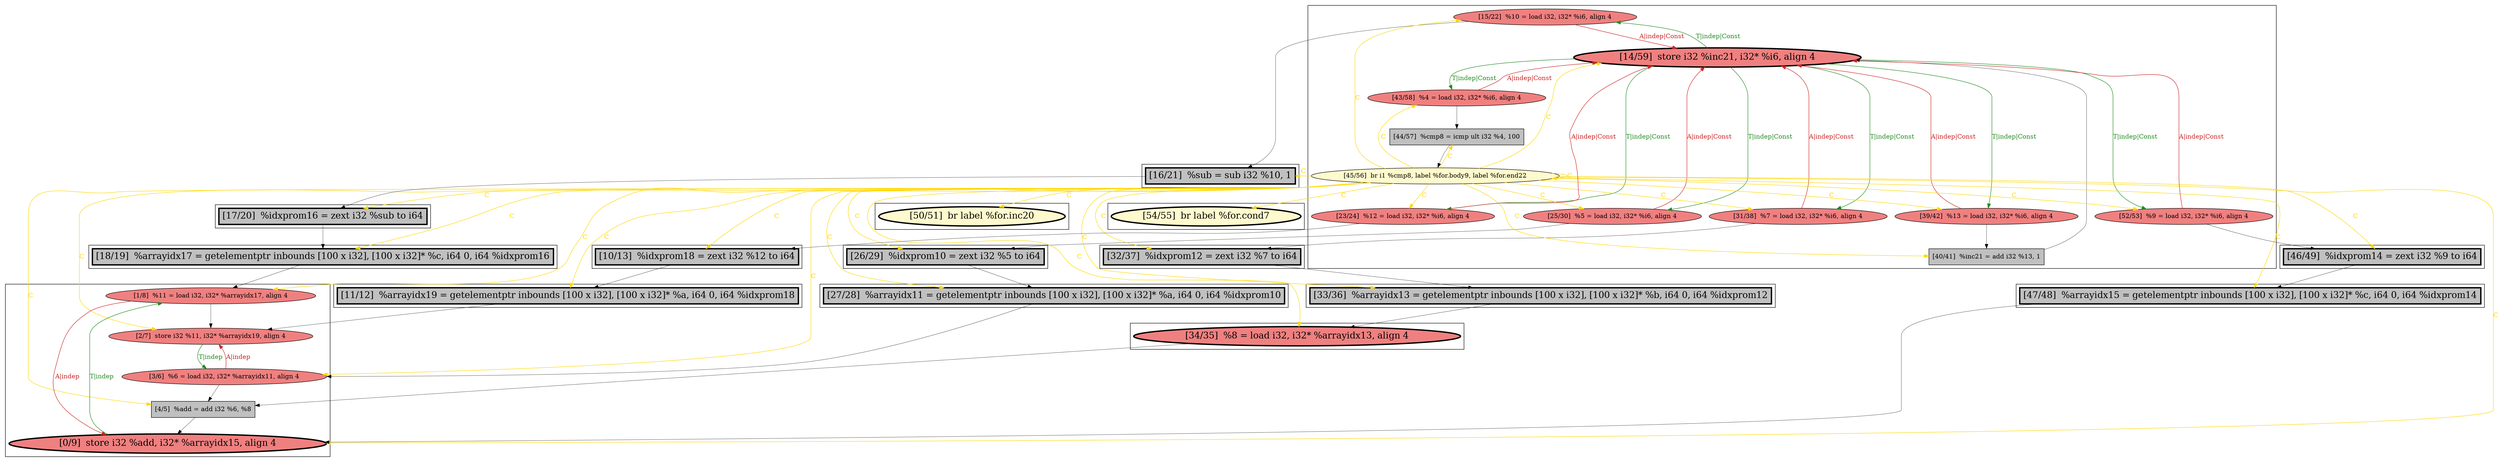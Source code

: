 
digraph G {



node513->node517 [style=solid,color=firebrick3,label="A|indep|Const",penwidth=1.0,fontcolor=firebrick3 ]
node516->node517 [style=solid,color=firebrick3,label="A|indep|Const",penwidth=1.0,fontcolor=firebrick3 ]
node522->node514 [style=solid,color=black,label="",penwidth=0.5,fontcolor=black ]
node520->node517 [style=solid,color=firebrick3,label="A|indep|Const",penwidth=1.0,fontcolor=firebrick3 ]
node517->node520 [style=solid,color=forestgreen,label="T|indep|Const",penwidth=1.0,fontcolor=forestgreen ]
node521->node519 [style=solid,color=gold,label="C",penwidth=1.0,fontcolor=gold ]
node526->node509 [style=solid,color=black,label="",penwidth=0.5,fontcolor=black ]
node516->node526 [style=solid,color=black,label="",penwidth=0.5,fontcolor=black ]
node523->node508 [style=solid,color=black,label="",penwidth=0.5,fontcolor=black ]
node502->node501 [style=solid,color=firebrick3,label="A|indep",penwidth=1.0,fontcolor=firebrick3 ]
node513->node523 [style=solid,color=black,label="",penwidth=0.5,fontcolor=black ]
node519->node518 [style=solid,color=black,label="",penwidth=0.5,fontcolor=black ]
node525->node524 [style=solid,color=black,label="",penwidth=0.5,fontcolor=black ]
node521->node524 [style=solid,color=gold,label="C",penwidth=1.0,fontcolor=gold ]
node500->node503 [style=solid,color=black,label="",penwidth=0.5,fontcolor=black ]
node520->node528 [style=solid,color=black,label="",penwidth=0.5,fontcolor=black ]
node517->node519 [style=solid,color=forestgreen,label="T|indep|Const",penwidth=1.0,fontcolor=forestgreen ]
node514->node517 [style=solid,color=black,label="",penwidth=0.5,fontcolor=black ]
node508->node505 [style=solid,color=black,label="",penwidth=0.5,fontcolor=black ]
node507->node504 [style=solid,color=black,label="",penwidth=0.5,fontcolor=black ]
node522->node517 [style=solid,color=firebrick3,label="A|indep|Const",penwidth=1.0,fontcolor=firebrick3 ]
node521->node504 [style=solid,color=gold,label="C",penwidth=1.0,fontcolor=gold ]
node521->node522 [style=solid,color=gold,label="C",penwidth=1.0,fontcolor=gold ]
node517->node515 [style=solid,color=forestgreen,label="T|indep|Const",penwidth=1.0,fontcolor=forestgreen ]
node509->node500 [style=solid,color=black,label="",penwidth=0.5,fontcolor=black ]
node500->node499 [style=solid,color=firebrick3,label="A|indep",penwidth=1.0,fontcolor=firebrick3 ]
node512->node525 [style=solid,color=black,label="",penwidth=0.5,fontcolor=black ]
node524->node501 [style=solid,color=black,label="",penwidth=0.5,fontcolor=black ]
node521->node523 [style=solid,color=gold,label="C",penwidth=1.0,fontcolor=gold ]
node518->node521 [style=solid,color=black,label="",penwidth=0.5,fontcolor=black ]
node521->node525 [style=solid,color=gold,label="C",penwidth=1.0,fontcolor=gold ]
node517->node512 [style=solid,color=forestgreen,label="T|indep|Const",penwidth=1.0,fontcolor=forestgreen ]
node503->node501 [style=solid,color=black,label="",penwidth=0.5,fontcolor=black ]
node521->node527 [style=solid,color=gold,label="C",penwidth=1.0,fontcolor=gold ]
node521->node521 [style=solid,color=gold,label="C",penwidth=1.0,fontcolor=gold ]
node517->node516 [style=solid,color=forestgreen,label="T|indep|Const",penwidth=1.0,fontcolor=forestgreen ]
node501->node502 [style=solid,color=forestgreen,label="T|indep",penwidth=1.0,fontcolor=forestgreen ]
node521->node513 [style=solid,color=gold,label="C",penwidth=1.0,fontcolor=gold ]
node515->node517 [style=solid,color=firebrick3,label="A|indep|Const",penwidth=1.0,fontcolor=firebrick3 ]
node521->node505 [style=solid,color=gold,label="C",penwidth=1.0,fontcolor=gold ]
node521->node517 [style=solid,color=gold,label="C",penwidth=1.0,fontcolor=gold ]
node521->node500 [style=solid,color=gold,label="C",penwidth=1.0,fontcolor=gold ]
node521->node507 [style=solid,color=gold,label="C",penwidth=1.0,fontcolor=gold ]
node521->node510 [style=solid,color=gold,label="C",penwidth=1.0,fontcolor=gold ]
node521->node518 [style=solid,color=gold,label="C",penwidth=1.0,fontcolor=gold ]
node521->node515 [style=solid,color=gold,label="C",penwidth=1.0,fontcolor=gold ]
node521->node502 [style=solid,color=gold,label="C",penwidth=1.0,fontcolor=gold ]
node521->node509 [style=solid,color=gold,label="C",penwidth=1.0,fontcolor=gold ]
node517->node513 [style=solid,color=forestgreen,label="T|indep|Const",penwidth=1.0,fontcolor=forestgreen ]
node499->node500 [style=solid,color=forestgreen,label="T|indep",penwidth=1.0,fontcolor=forestgreen ]
node515->node507 [style=solid,color=black,label="",penwidth=0.5,fontcolor=black ]
node521->node526 [style=solid,color=gold,label="C",penwidth=1.0,fontcolor=gold ]
node510->node506 [style=solid,color=black,label="",penwidth=0.5,fontcolor=black ]
node502->node499 [style=solid,color=black,label="",penwidth=0.5,fontcolor=black ]
node521->node499 [style=solid,color=gold,label="C",penwidth=1.0,fontcolor=gold ]
node517->node522 [style=solid,color=forestgreen,label="T|indep|Const",penwidth=1.0,fontcolor=forestgreen ]
node521->node508 [style=solid,color=gold,label="C",penwidth=1.0,fontcolor=gold ]
node521->node516 [style=solid,color=gold,label="C",penwidth=1.0,fontcolor=gold ]
node521->node501 [style=solid,color=gold,label="C",penwidth=1.0,fontcolor=gold ]
node521->node528 [style=solid,color=gold,label="C",penwidth=1.0,fontcolor=gold ]
node506->node503 [style=solid,color=black,label="",penwidth=0.5,fontcolor=black ]
node521->node512 [style=solid,color=gold,label="C",penwidth=1.0,fontcolor=gold ]
node521->node520 [style=solid,color=gold,label="C",penwidth=1.0,fontcolor=gold ]
node528->node510 [style=solid,color=black,label="",penwidth=0.5,fontcolor=black ]
node521->node514 [style=solid,color=gold,label="C",penwidth=1.0,fontcolor=gold ]
node505->node502 [style=solid,color=black,label="",penwidth=0.5,fontcolor=black ]
node512->node517 [style=solid,color=firebrick3,label="A|indep|Const",penwidth=1.0,fontcolor=firebrick3 ]
node519->node517 [style=solid,color=firebrick3,label="A|indep|Const",penwidth=1.0,fontcolor=firebrick3 ]
node521->node511 [style=solid,color=gold,label="C",penwidth=1.0,fontcolor=gold ]
node504->node499 [style=solid,color=black,label="",penwidth=0.5,fontcolor=black ]
node521->node506 [style=solid,color=gold,label="C",penwidth=1.0,fontcolor=gold ]
node521->node503 [style=solid,color=gold,label="C",penwidth=1.0,fontcolor=gold ]


subgraph cluster15 {


node528 [penwidth=3.0,fontsize=20,fillcolor=grey,label="[32/37]  %idxprom12 = zext i32 %7 to i64",shape=rectangle,style=filled ]



}

subgraph cluster13 {


node526 [penwidth=3.0,fontsize=20,fillcolor=grey,label="[26/29]  %idxprom10 = zext i32 %5 to i64",shape=rectangle,style=filled ]



}

subgraph cluster11 {


node524 [penwidth=3.0,fontsize=20,fillcolor=grey,label="[47/48]  %arrayidx15 = getelementptr inbounds [100 x i32], [100 x i32]* %c, i64 0, i64 %idxprom14",shape=rectangle,style=filled ]



}

subgraph cluster10 {


node523 [penwidth=3.0,fontsize=20,fillcolor=grey,label="[16/21]  %sub = sub i32 %10, 1",shape=rectangle,style=filled ]



}

subgraph cluster9 {


node521 [fillcolor=lemonchiffon,label="[45/56]  br i1 %cmp8, label %for.body9, label %for.end22",shape=ellipse,style=filled ]
node519 [fillcolor=lightcoral,label="[43/58]  %4 = load i32, i32* %i6, align 4",shape=ellipse,style=filled ]
node518 [fillcolor=grey,label="[44/57]  %cmp8 = icmp ult i32 %4, 100",shape=rectangle,style=filled ]
node512 [fillcolor=lightcoral,label="[52/53]  %9 = load i32, i32* %i6, align 4",shape=ellipse,style=filled ]
node520 [fillcolor=lightcoral,label="[31/38]  %7 = load i32, i32* %i6, align 4",shape=ellipse,style=filled ]
node514 [fillcolor=grey,label="[40/41]  %inc21 = add i32 %13, 1",shape=rectangle,style=filled ]
node522 [fillcolor=lightcoral,label="[39/42]  %13 = load i32, i32* %i6, align 4",shape=ellipse,style=filled ]
node515 [fillcolor=lightcoral,label="[23/24]  %12 = load i32, i32* %i6, align 4",shape=ellipse,style=filled ]
node516 [fillcolor=lightcoral,label="[25/30]  %5 = load i32, i32* %i6, align 4",shape=ellipse,style=filled ]
node513 [fillcolor=lightcoral,label="[15/22]  %10 = load i32, i32* %i6, align 4",shape=ellipse,style=filled ]
node517 [penwidth=3.0,fontsize=20,fillcolor=lightcoral,label="[14/59]  store i32 %inc21, i32* %i6, align 4",shape=ellipse,style=filled ]



}

subgraph cluster8 {


node511 [penwidth=3.0,fontsize=20,fillcolor=lemonchiffon,label="[54/55]  br label %for.cond7",shape=ellipse,style=filled ]



}

subgraph cluster7 {


node510 [penwidth=3.0,fontsize=20,fillcolor=grey,label="[33/36]  %arrayidx13 = getelementptr inbounds [100 x i32], [100 x i32]* %b, i64 0, i64 %idxprom12",shape=rectangle,style=filled ]



}

subgraph cluster14 {


node527 [penwidth=3.0,fontsize=20,fillcolor=lemonchiffon,label="[50/51]  br label %for.inc20",shape=ellipse,style=filled ]



}

subgraph cluster6 {


node509 [penwidth=3.0,fontsize=20,fillcolor=grey,label="[27/28]  %arrayidx11 = getelementptr inbounds [100 x i32], [100 x i32]* %a, i64 0, i64 %idxprom10",shape=rectangle,style=filled ]



}

subgraph cluster0 {


node502 [fillcolor=lightcoral,label="[1/8]  %11 = load i32, i32* %arrayidx17, align 4",shape=ellipse,style=filled ]
node503 [fillcolor=grey,label="[4/5]  %add = add i32 %6, %8",shape=rectangle,style=filled ]
node501 [penwidth=3.0,fontsize=20,fillcolor=lightcoral,label="[0/9]  store i32 %add, i32* %arrayidx15, align 4",shape=ellipse,style=filled ]
node499 [fillcolor=lightcoral,label="[2/7]  store i32 %11, i32* %arrayidx19, align 4",shape=ellipse,style=filled ]
node500 [fillcolor=lightcoral,label="[3/6]  %6 = load i32, i32* %arrayidx11, align 4",shape=ellipse,style=filled ]



}

subgraph cluster12 {


node525 [penwidth=3.0,fontsize=20,fillcolor=grey,label="[46/49]  %idxprom14 = zext i32 %9 to i64",shape=rectangle,style=filled ]



}

subgraph cluster5 {


node508 [penwidth=3.0,fontsize=20,fillcolor=grey,label="[17/20]  %idxprom16 = zext i32 %sub to i64",shape=rectangle,style=filled ]



}

subgraph cluster1 {


node504 [penwidth=3.0,fontsize=20,fillcolor=grey,label="[11/12]  %arrayidx19 = getelementptr inbounds [100 x i32], [100 x i32]* %a, i64 0, i64 %idxprom18",shape=rectangle,style=filled ]



}

subgraph cluster2 {


node505 [penwidth=3.0,fontsize=20,fillcolor=grey,label="[18/19]  %arrayidx17 = getelementptr inbounds [100 x i32], [100 x i32]* %c, i64 0, i64 %idxprom16",shape=rectangle,style=filled ]



}

subgraph cluster3 {


node506 [penwidth=3.0,fontsize=20,fillcolor=lightcoral,label="[34/35]  %8 = load i32, i32* %arrayidx13, align 4",shape=ellipse,style=filled ]



}

subgraph cluster4 {


node507 [penwidth=3.0,fontsize=20,fillcolor=grey,label="[10/13]  %idxprom18 = zext i32 %12 to i64",shape=rectangle,style=filled ]



}

}
